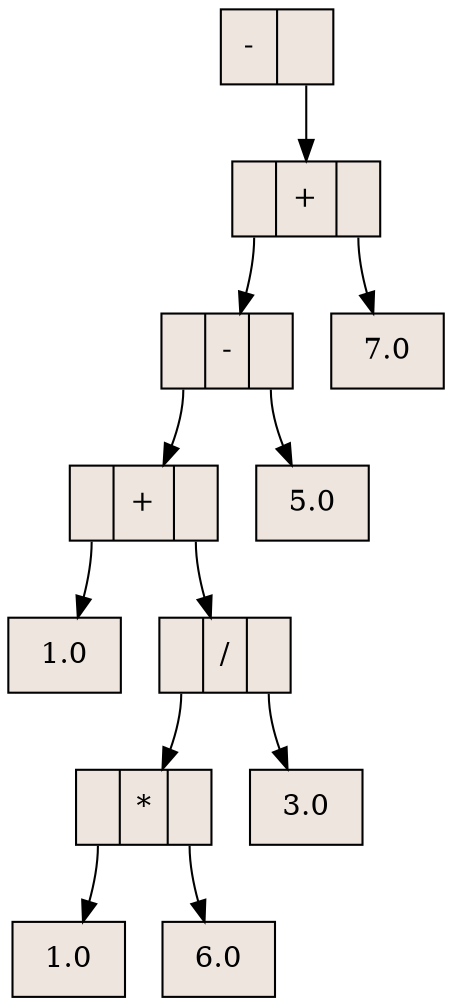 digraph grafica{
rankdir=TB;
node [shape = record, style=filled, fillcolor=seashell2];
nodo20 [ label ="-|<C1>"];
nodo19 [ label ="<C0>|+|<C1>"];
nodo17 [ label ="<C0>|-|<C1>"];
nodo15 [ label ="<C0>|+|<C1>"];
nodo9 [ label ="1.0"];
nodo15:C0->nodo9
nodo14 [ label ="<C0>|/|<C1>"];
nodo12 [ label ="<C0>|*|<C1>"];
nodo10 [ label ="1.0"];
nodo12:C0->nodo10
nodo11 [ label ="6.0"];
nodo12:C1->nodo11
nodo14:C0->nodo12
nodo13 [ label ="3.0"];
nodo14:C1->nodo13
nodo15:C1->nodo14
nodo17:C0->nodo15
nodo16 [ label ="5.0"];
nodo17:C1->nodo16
nodo19:C0->nodo17
nodo18 [ label ="7.0"];
nodo19:C1->nodo18
nodo20:C1->nodo19
}
